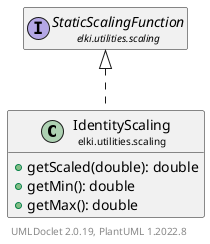 @startuml
    remove .*\.(Instance|Par|Parameterizer|Factory)$
    set namespaceSeparator none
    hide empty fields
    hide empty methods

    class "<size:14>IdentityScaling\n<size:10>elki.utilities.scaling" as elki.utilities.scaling.IdentityScaling [[IdentityScaling.html]] {
        +getScaled(double): double
        +getMin(): double
        +getMax(): double
    }

    interface "<size:14>StaticScalingFunction\n<size:10>elki.utilities.scaling" as elki.utilities.scaling.StaticScalingFunction [[StaticScalingFunction.html]]

    elki.utilities.scaling.StaticScalingFunction <|.. elki.utilities.scaling.IdentityScaling

    center footer UMLDoclet 2.0.19, PlantUML 1.2022.8
@enduml
